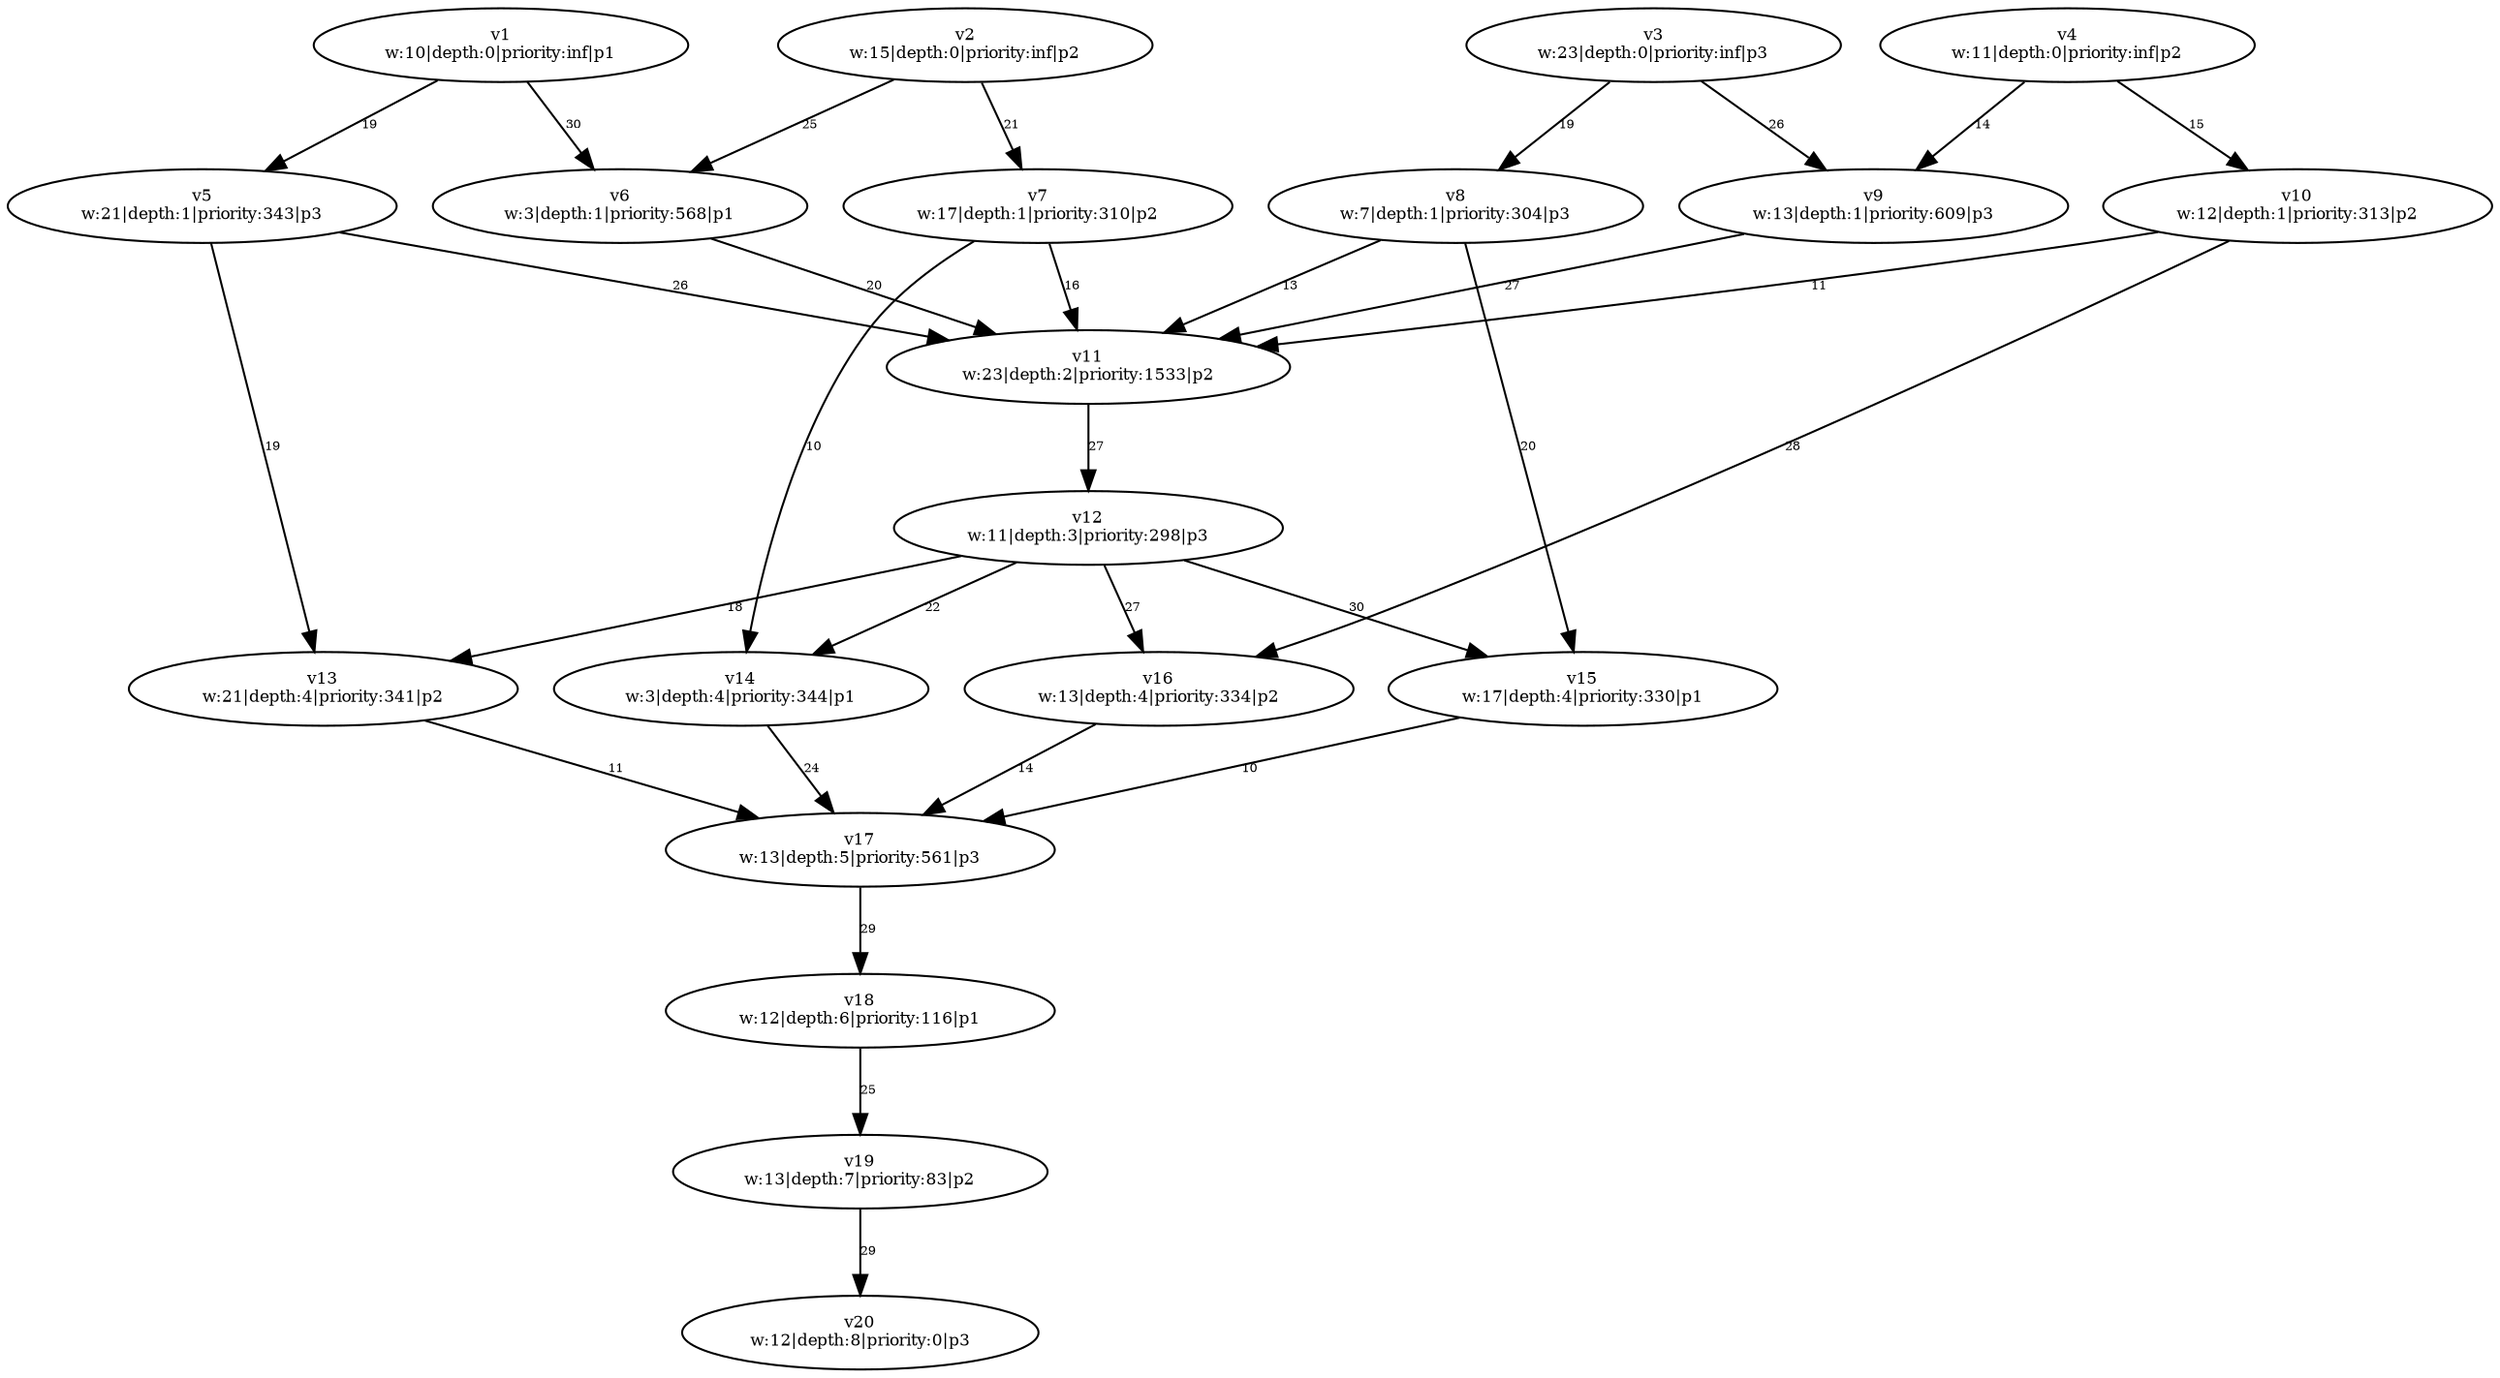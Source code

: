 digraph {
	v1 [label="v1
w:10|depth:0|priority:inf|p1" fontsize=8.0]
	v2 [label="v2
w:15|depth:0|priority:inf|p2" fontsize=8.0]
	v3 [label="v3
w:23|depth:0|priority:inf|p3" fontsize=8.0]
	v4 [label="v4
w:11|depth:0|priority:inf|p2" fontsize=8.0]
	v9 [label="v9
w:13|depth:1|priority:609|p3" fontsize=8.0]
	v6 [label="v6
w:3|depth:1|priority:568|p1" fontsize=8.0]
	v5 [label="v5
w:21|depth:1|priority:343|p3" fontsize=8.0]
	v10 [label="v10
w:12|depth:1|priority:313|p2" fontsize=8.0]
	v7 [label="v7
w:17|depth:1|priority:310|p2" fontsize=8.0]
	v8 [label="v8
w:7|depth:1|priority:304|p3" fontsize=8.0]
	v11 [label="v11
w:23|depth:2|priority:1533|p2" fontsize=8.0]
	v12 [label="v12
w:11|depth:3|priority:298|p3" fontsize=8.0]
	v14 [label="v14
w:3|depth:4|priority:344|p1" fontsize=8.0]
	v13 [label="v13
w:21|depth:4|priority:341|p2" fontsize=8.0]
	v16 [label="v16
w:13|depth:4|priority:334|p2" fontsize=8.0]
	v15 [label="v15
w:17|depth:4|priority:330|p1" fontsize=8.0]
	v17 [label="v17
w:13|depth:5|priority:561|p3" fontsize=8.0]
	v18 [label="v18
w:12|depth:6|priority:116|p1" fontsize=8.0]
	v19 [label="v19
w:13|depth:7|priority:83|p2" fontsize=8.0]
	v20 [label="v20
w:12|depth:8|priority:0|p3" fontsize=8.0]
	v1 -> v5 [label=19 constraint=true fontsize=6.0]
	v1 -> v6 [label=30 constraint=true fontsize=6.0]
	v2 -> v6 [label=25 constraint=true fontsize=6.0]
	v2 -> v7 [label=21 constraint=true fontsize=6.0]
	v3 -> v8 [label=19 constraint=true fontsize=6.0]
	v3 -> v9 [label=26 constraint=true fontsize=6.0]
	v4 -> v9 [label=14 constraint=true fontsize=6.0]
	v4 -> v10 [label=15 constraint=true fontsize=6.0]
	v5 -> v13 [label=19 constraint=true fontsize=6.0]
	v5 -> v11 [label=26 constraint=true fontsize=6.0]
	v6 -> v11 [label=20 constraint=true fontsize=6.0]
	v7 -> v14 [label=10 constraint=true fontsize=6.0]
	v7 -> v11 [label=16 constraint=true fontsize=6.0]
	v8 -> v11 [label=13 constraint=true fontsize=6.0]
	v8 -> v15 [label=20 constraint=true fontsize=6.0]
	v9 -> v11 [label=27 constraint=true fontsize=6.0]
	v10 -> v11 [label=11 constraint=true fontsize=6.0]
	v10 -> v16 [label=28 constraint=true fontsize=6.0]
	v11 -> v12 [label=27 constraint=true fontsize=6.0]
	v12 -> v13 [label=18 constraint=true fontsize=6.0]
	v12 -> v14 [label=22 constraint=true fontsize=6.0]
	v12 -> v15 [label=30 constraint=true fontsize=6.0]
	v12 -> v16 [label=27 constraint=true fontsize=6.0]
	v13 -> v17 [label=11 constraint=true fontsize=6.0]
	v14 -> v17 [label=24 constraint=true fontsize=6.0]
	v15 -> v17 [label=10 constraint=true fontsize=6.0]
	v16 -> v17 [label=14 constraint=true fontsize=6.0]
	v17 -> v18 [label=29 constraint=true fontsize=6.0]
	v18 -> v19 [label=25 constraint=true fontsize=6.0]
	v19 -> v20 [label=29 constraint=true fontsize=6.0]
}
